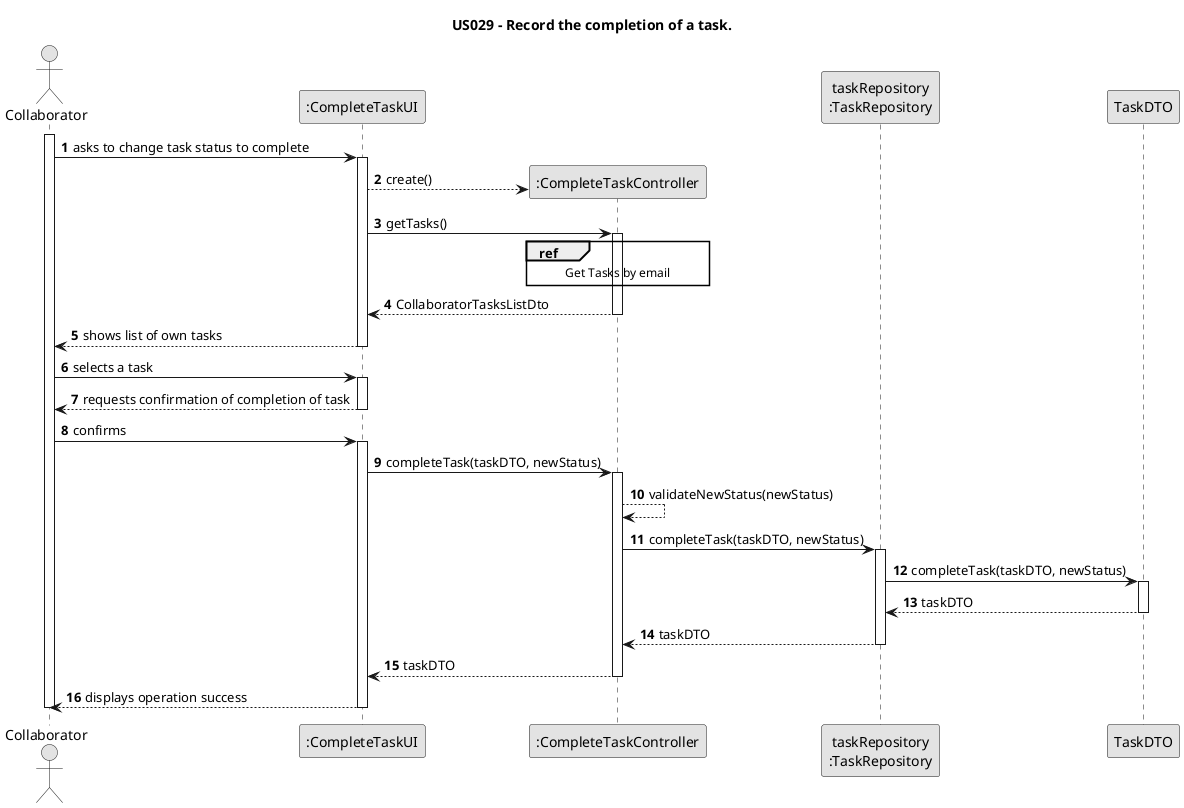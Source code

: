 @startuml
skinparam monochrome true
skinparam packageStyle rectangle
skinparam shadowing false

       title US029 - Record the completion of a task.

autonumber

actor "Collaborator" as Employee
participant ":CompleteTaskUI" as UI
participant ":CompleteTaskController" as CTRL
participant "taskRepository\n:TaskRepository" as TaskRepository

activate Employee

    Employee -> UI : asks to change task status to complete
    activate UI

  UI --> CTRL** : create()
    UI -> CTRL : getTasks()
                activate CTRL
 ref over CTRL
        Get Tasks by email
    end ref

                        CTRL --> UI : CollaboratorTasksListDto
                        deactivate CTRL
       UI --> Employee : shows list of own tasks
       deactivate UI

    Employee -> UI : selects a task
    activate UI

    UI --> Employee : requests confirmation of completion of task
    deactivate UI

   Employee -> UI : confirms
       activate UI
    UI -> CTRL : completeTask(taskDTO, newStatus)
       activate CTRL

       CTRL --> CTRL : validateNewStatus(newStatus)
       CTRL -> TaskRepository :  completeTask(taskDTO, newStatus)
       activate TaskRepository

       TaskRepository -> TaskDTO :  completeTask(taskDTO, newStatus)
       activate TaskDTO

       TaskDTO --> TaskRepository : taskDTO
       deactivate TaskDTO

       TaskRepository --> CTRL : taskDTO
       deactivate TaskRepository

       CTRL --> UI : taskDTO
       deactivate CTRL

       UI --> Employee : displays operation success
       deactivate UI

   deactivate Employee
@enduml